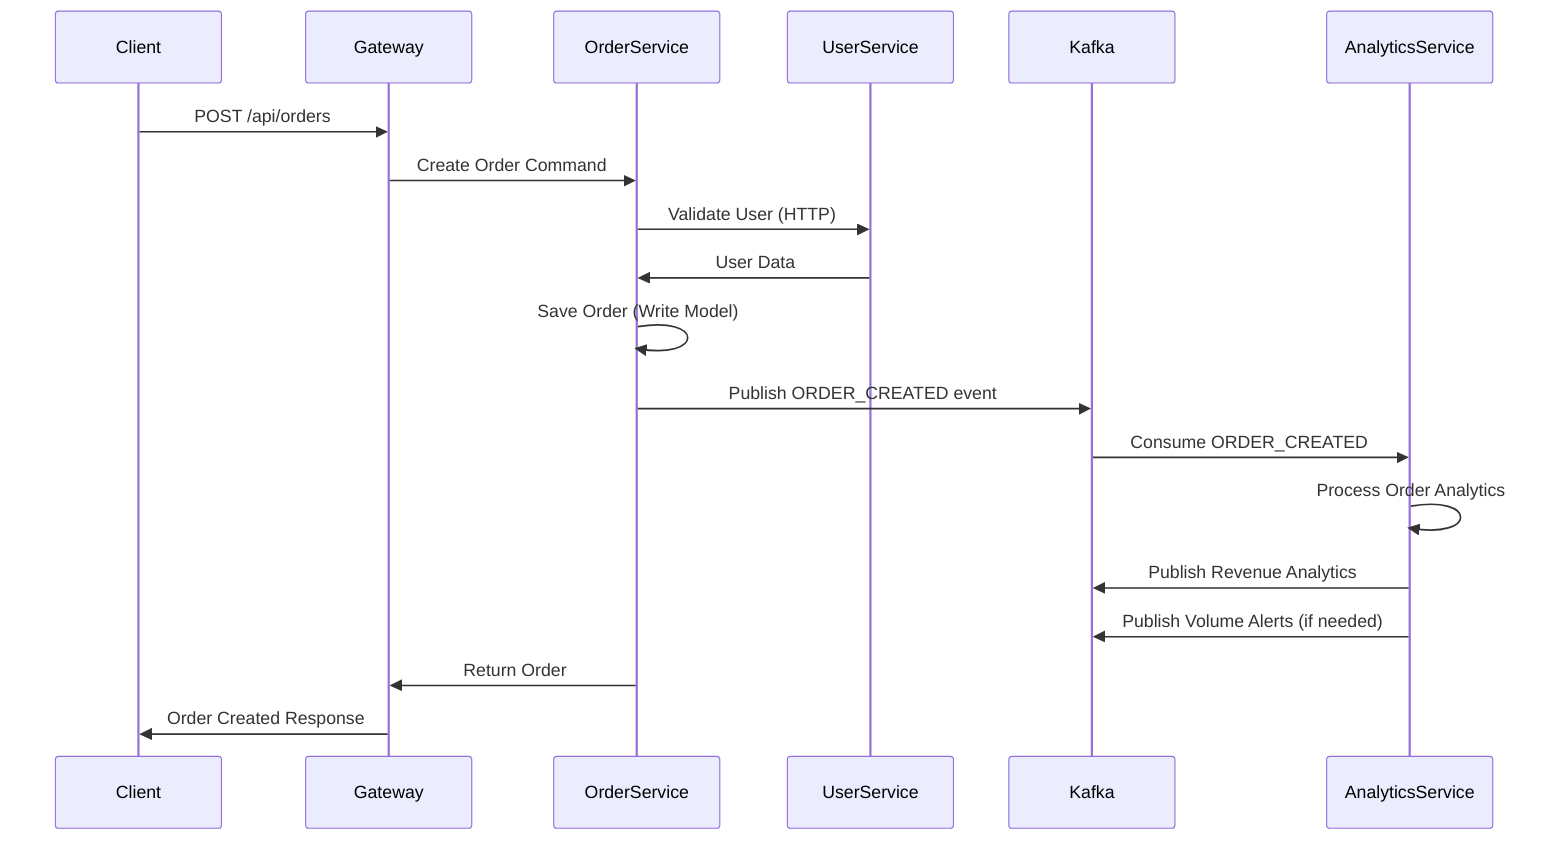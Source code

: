 %% Order Creation Flow with CQRS
sequenceDiagram
    participant Client
    participant Gateway
    participant OrderService
    participant UserService
    participant Kafka
    participant AnalyticsService
    
    Client->>Gateway: POST /api/orders
    Gateway->>OrderService: Create Order Command
    OrderService->>UserService: Validate User (HTTP)
    UserService->>OrderService: User Data
    OrderService->>OrderService: Save Order (Write Model)
    OrderService->>Kafka: Publish ORDER_CREATED event
    Kafka->>AnalyticsService: Consume ORDER_CREATED
    AnalyticsService->>AnalyticsService: Process Order Analytics
    AnalyticsService->>Kafka: Publish Revenue Analytics
    AnalyticsService->>Kafka: Publish Volume Alerts (if needed)
    OrderService->>Gateway: Return Order
    Gateway->>Client: Order Created Response